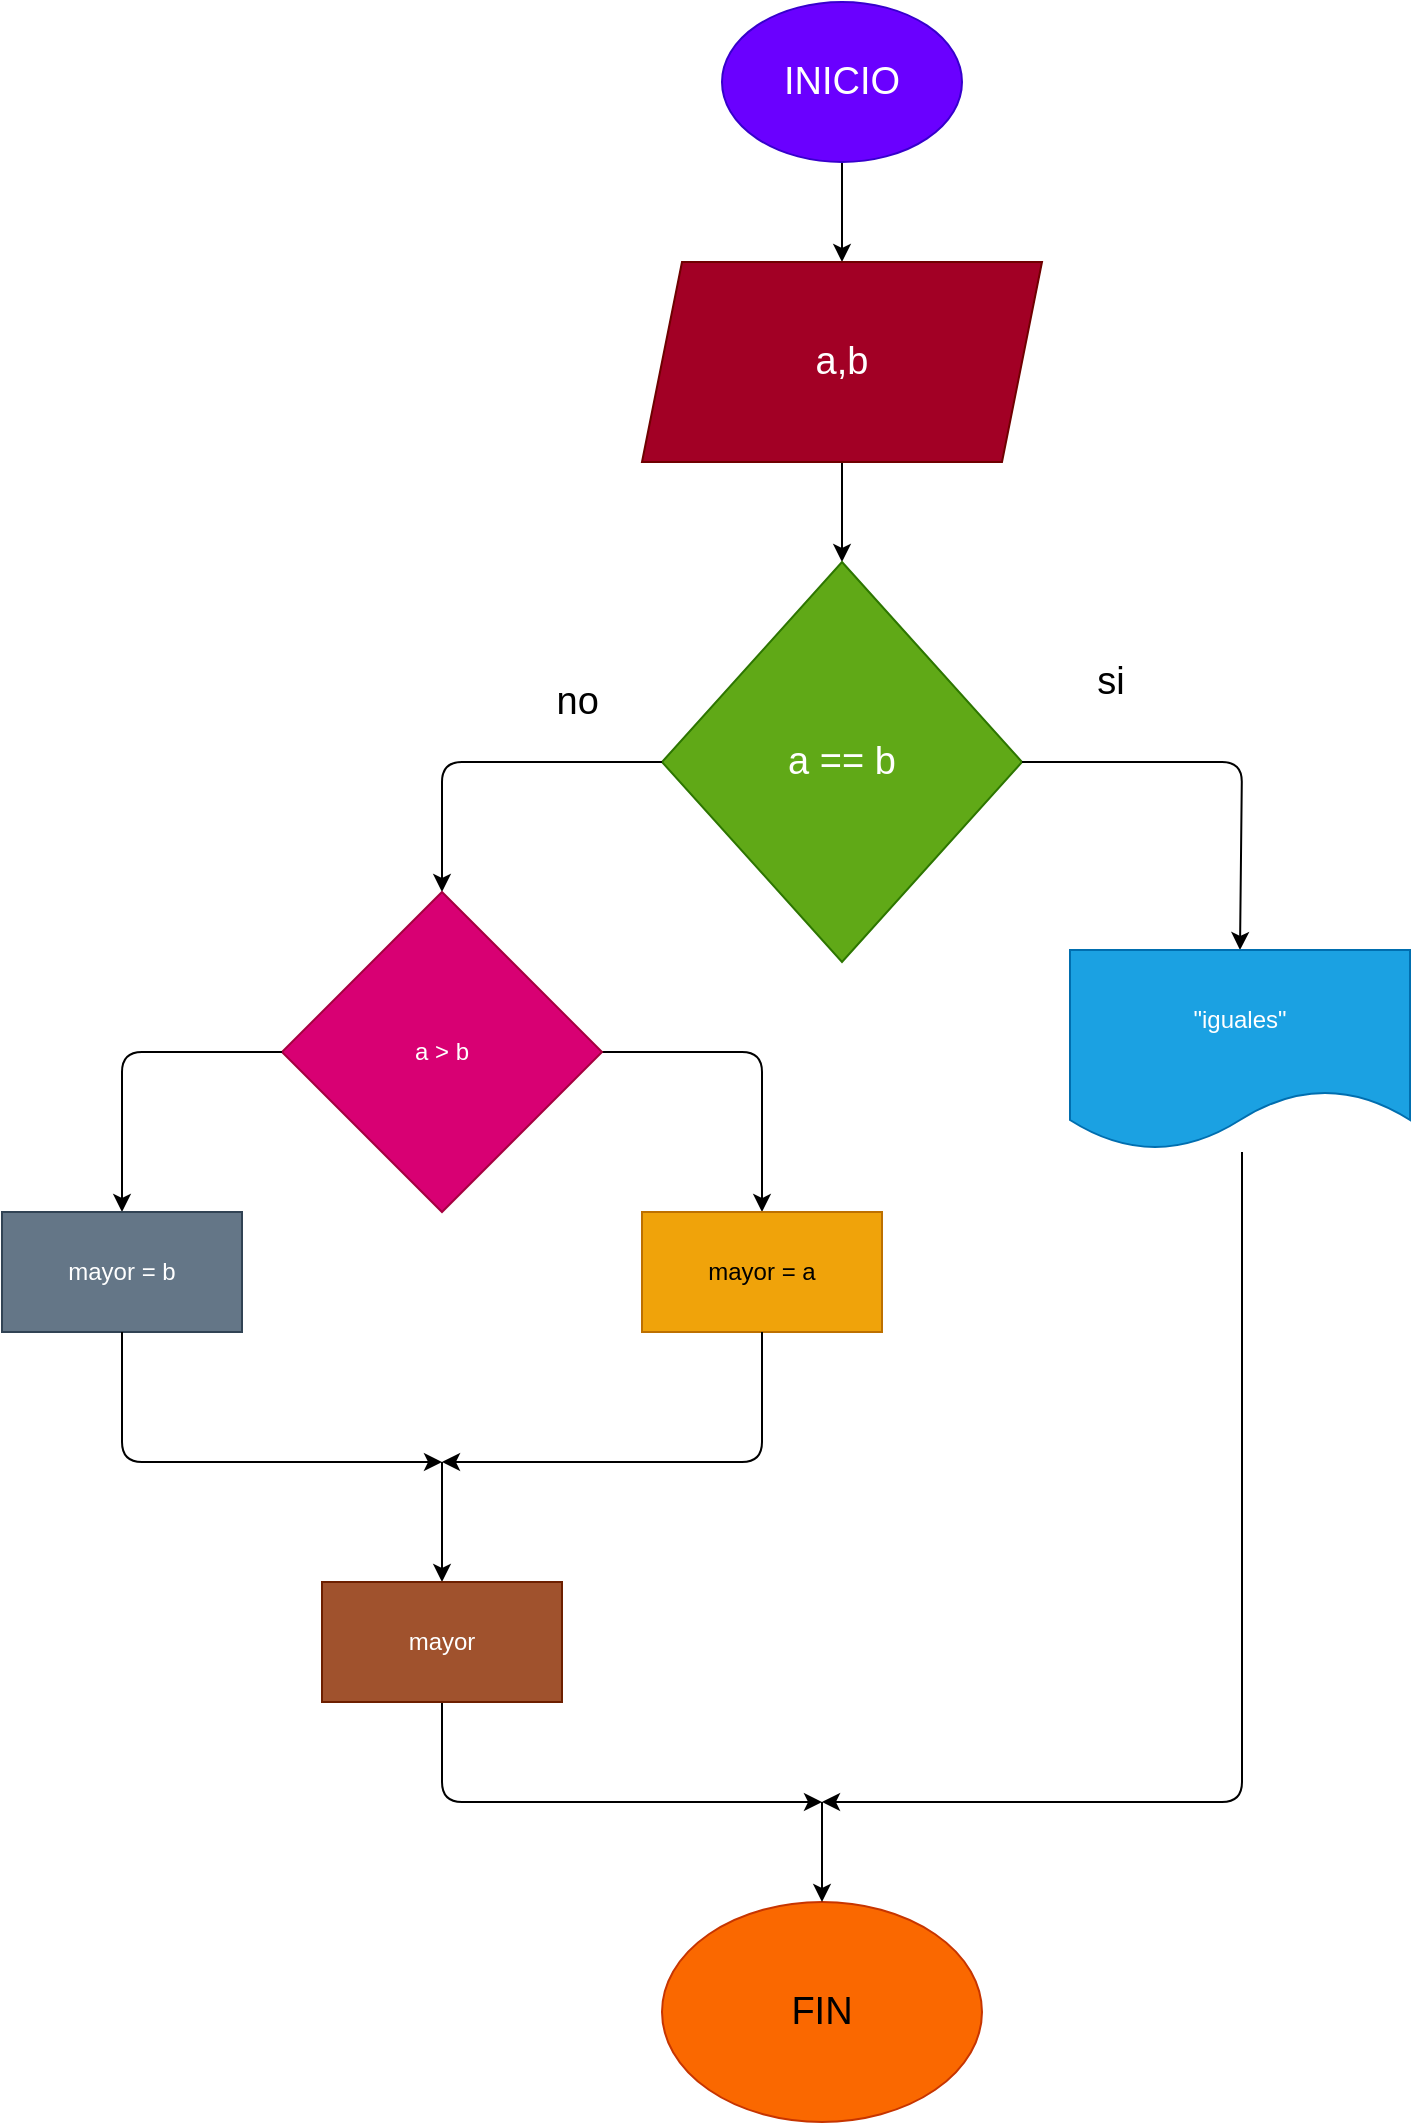 <mxfile>
    <diagram id="q747DER0Um33_L1rtJIN" name="Página-1">
        <mxGraphModel dx="1152" dy="960" grid="1" gridSize="10" guides="1" tooltips="1" connect="1" arrows="1" fold="1" page="1" pageScale="1" pageWidth="827" pageHeight="1169" math="0" shadow="0">
            <root>
                <mxCell id="0"/>
                <mxCell id="1" parent="0"/>
                <mxCell id="8" value="" style="edgeStyle=none;html=1;fontSize=19;" parent="1" source="2" target="7" edge="1">
                    <mxGeometry relative="1" as="geometry"/>
                </mxCell>
                <mxCell id="2" value="&lt;span style=&quot;font-size: 19px;&quot;&gt;INICIO&lt;/span&gt;" style="ellipse;whiteSpace=wrap;html=1;fillColor=#6a00ff;fontColor=#ffffff;strokeColor=#3700CC;" parent="1" vertex="1">
                    <mxGeometry x="460" y="10" width="120" height="80" as="geometry"/>
                </mxCell>
                <mxCell id="14" value="" style="edgeStyle=none;html=1;fontSize=19;" parent="1" source="7" target="13" edge="1">
                    <mxGeometry relative="1" as="geometry"/>
                </mxCell>
                <mxCell id="7" value="a,b" style="shape=parallelogram;perimeter=parallelogramPerimeter;whiteSpace=wrap;html=1;fixedSize=1;fontSize=19;fillColor=#a20025;fontColor=#ffffff;strokeColor=#6F0000;" parent="1" vertex="1">
                    <mxGeometry x="420" y="140" width="200" height="100" as="geometry"/>
                </mxCell>
                <mxCell id="13" value="a == b" style="rhombus;whiteSpace=wrap;html=1;fontSize=19;fillColor=#60a917;fontColor=#ffffff;strokeColor=#2D7600;" parent="1" vertex="1">
                    <mxGeometry x="430" y="290" width="180" height="200" as="geometry"/>
                </mxCell>
                <mxCell id="15" value="" style="endArrow=classic;html=1;fontSize=19;exitX=1;exitY=0.5;exitDx=0;exitDy=0;entryX=0.5;entryY=0;entryDx=0;entryDy=0;" parent="1" source="13" target="33" edge="1">
                    <mxGeometry width="50" height="50" relative="1" as="geometry">
                        <mxPoint x="620" y="390" as="sourcePoint"/>
                        <mxPoint x="720" y="485" as="targetPoint"/>
                        <Array as="points">
                            <mxPoint x="720" y="390"/>
                        </Array>
                    </mxGeometry>
                </mxCell>
                <mxCell id="17" value="si" style="text;html=1;align=center;verticalAlign=middle;resizable=0;points=[];autosize=1;strokeColor=none;fillColor=none;fontSize=19;" parent="1" vertex="1">
                    <mxGeometry x="634" y="330" width="40" height="40" as="geometry"/>
                </mxCell>
                <mxCell id="18" value="" style="endArrow=classic;html=1;fontSize=19;entryX=0.5;entryY=0;entryDx=0;entryDy=0;" parent="1" edge="1" target="34">
                    <mxGeometry width="50" height="50" relative="1" as="geometry">
                        <mxPoint x="430" y="390" as="sourcePoint"/>
                        <mxPoint x="320" y="480" as="targetPoint"/>
                        <Array as="points">
                            <mxPoint x="320" y="390"/>
                        </Array>
                    </mxGeometry>
                </mxCell>
                <mxCell id="21" value="no&amp;nbsp;" style="text;html=1;align=center;verticalAlign=middle;resizable=0;points=[];autosize=1;strokeColor=none;fillColor=none;fontSize=19;" parent="1" vertex="1">
                    <mxGeometry x="365" y="340" width="50" height="40" as="geometry"/>
                </mxCell>
                <mxCell id="26" value="" style="endArrow=classic;html=1;fontSize=19;exitX=1;exitY=0.5;exitDx=0;exitDy=0;entryX=0.5;entryY=0;entryDx=0;entryDy=0;" parent="1" source="34" edge="1" target="35">
                    <mxGeometry width="50" height="50" relative="1" as="geometry">
                        <mxPoint x="320" y="620" as="sourcePoint"/>
                        <mxPoint x="480" y="610" as="targetPoint"/>
                        <Array as="points">
                            <mxPoint x="480" y="535"/>
                        </Array>
                    </mxGeometry>
                </mxCell>
                <mxCell id="27" value="" style="endArrow=classic;html=1;fontSize=19;exitX=0.5;exitY=1;exitDx=0;exitDy=0;" parent="1" edge="1">
                    <mxGeometry width="50" height="50" relative="1" as="geometry">
                        <mxPoint x="720" y="585" as="sourcePoint"/>
                        <mxPoint x="510" y="910" as="targetPoint"/>
                        <Array as="points">
                            <mxPoint x="720" y="660"/>
                            <mxPoint x="720" y="910"/>
                        </Array>
                    </mxGeometry>
                </mxCell>
                <mxCell id="32" value="" style="edgeStyle=none;html=1;fontSize=19;exitX=0.5;exitY=1;exitDx=0;exitDy=0;" parent="1" source="41" edge="1">
                    <mxGeometry relative="1" as="geometry">
                        <mxPoint x="520" y="790" as="sourcePoint"/>
                        <mxPoint x="510" y="910" as="targetPoint"/>
                        <Array as="points">
                            <mxPoint x="320" y="910"/>
                        </Array>
                    </mxGeometry>
                </mxCell>
                <mxCell id="31" value="FIN" style="ellipse;whiteSpace=wrap;html=1;fontSize=19;fillColor=#fa6800;fontColor=#000000;strokeColor=#C73500;" parent="1" vertex="1">
                    <mxGeometry x="430" y="960" width="160" height="110" as="geometry"/>
                </mxCell>
                <mxCell id="33" value="&quot;iguales&quot;" style="shape=document;whiteSpace=wrap;html=1;boundedLbl=1;fillColor=#1ba1e2;fontColor=#ffffff;strokeColor=#006EAF;" vertex="1" parent="1">
                    <mxGeometry x="634" y="484" width="170" height="100" as="geometry"/>
                </mxCell>
                <mxCell id="34" value="a &amp;gt; b" style="rhombus;whiteSpace=wrap;html=1;fillColor=#d80073;fontColor=#ffffff;strokeColor=#A50040;" vertex="1" parent="1">
                    <mxGeometry x="240" y="455" width="160" height="160" as="geometry"/>
                </mxCell>
                <mxCell id="35" value="mayor = a" style="rounded=0;whiteSpace=wrap;html=1;fillColor=#f0a30a;fontColor=#000000;strokeColor=#BD7000;" vertex="1" parent="1">
                    <mxGeometry x="420" y="615" width="120" height="60" as="geometry"/>
                </mxCell>
                <mxCell id="36" value="" style="endArrow=classic;html=1;exitX=0;exitY=0.5;exitDx=0;exitDy=0;" edge="1" parent="1" source="34" target="37">
                    <mxGeometry width="50" height="50" relative="1" as="geometry">
                        <mxPoint x="290" y="600" as="sourcePoint"/>
                        <mxPoint x="160" y="610" as="targetPoint"/>
                        <Array as="points">
                            <mxPoint x="160" y="535"/>
                        </Array>
                    </mxGeometry>
                </mxCell>
                <mxCell id="37" value="mayor = b" style="rounded=0;whiteSpace=wrap;html=1;fillColor=#647687;fontColor=#ffffff;strokeColor=#314354;" vertex="1" parent="1">
                    <mxGeometry x="100" y="615" width="120" height="60" as="geometry"/>
                </mxCell>
                <mxCell id="38" value="" style="endArrow=classic;html=1;exitX=0.5;exitY=1;exitDx=0;exitDy=0;" edge="1" parent="1" source="37">
                    <mxGeometry width="50" height="50" relative="1" as="geometry">
                        <mxPoint x="290" y="600" as="sourcePoint"/>
                        <mxPoint x="320" y="740" as="targetPoint"/>
                        <Array as="points">
                            <mxPoint x="160" y="740"/>
                        </Array>
                    </mxGeometry>
                </mxCell>
                <mxCell id="39" value="" style="endArrow=classic;html=1;exitX=0.5;exitY=1;exitDx=0;exitDy=0;" edge="1" parent="1" source="35">
                    <mxGeometry width="50" height="50" relative="1" as="geometry">
                        <mxPoint x="290" y="600" as="sourcePoint"/>
                        <mxPoint x="320" y="740" as="targetPoint"/>
                        <Array as="points">
                            <mxPoint x="480" y="740"/>
                        </Array>
                    </mxGeometry>
                </mxCell>
                <mxCell id="40" value="" style="endArrow=classic;html=1;" edge="1" parent="1" target="41">
                    <mxGeometry width="50" height="50" relative="1" as="geometry">
                        <mxPoint x="320" y="740" as="sourcePoint"/>
                        <mxPoint x="320" y="800" as="targetPoint"/>
                    </mxGeometry>
                </mxCell>
                <mxCell id="41" value="mayor" style="rounded=0;whiteSpace=wrap;html=1;fillColor=#a0522d;fontColor=#ffffff;strokeColor=#6D1F00;" vertex="1" parent="1">
                    <mxGeometry x="260" y="800" width="120" height="60" as="geometry"/>
                </mxCell>
                <mxCell id="42" value="" style="endArrow=classic;html=1;entryX=0.5;entryY=0;entryDx=0;entryDy=0;" edge="1" parent="1" target="31">
                    <mxGeometry width="50" height="50" relative="1" as="geometry">
                        <mxPoint x="510" y="910" as="sourcePoint"/>
                        <mxPoint x="540" y="810" as="targetPoint"/>
                    </mxGeometry>
                </mxCell>
            </root>
        </mxGraphModel>
    </diagram>
</mxfile>